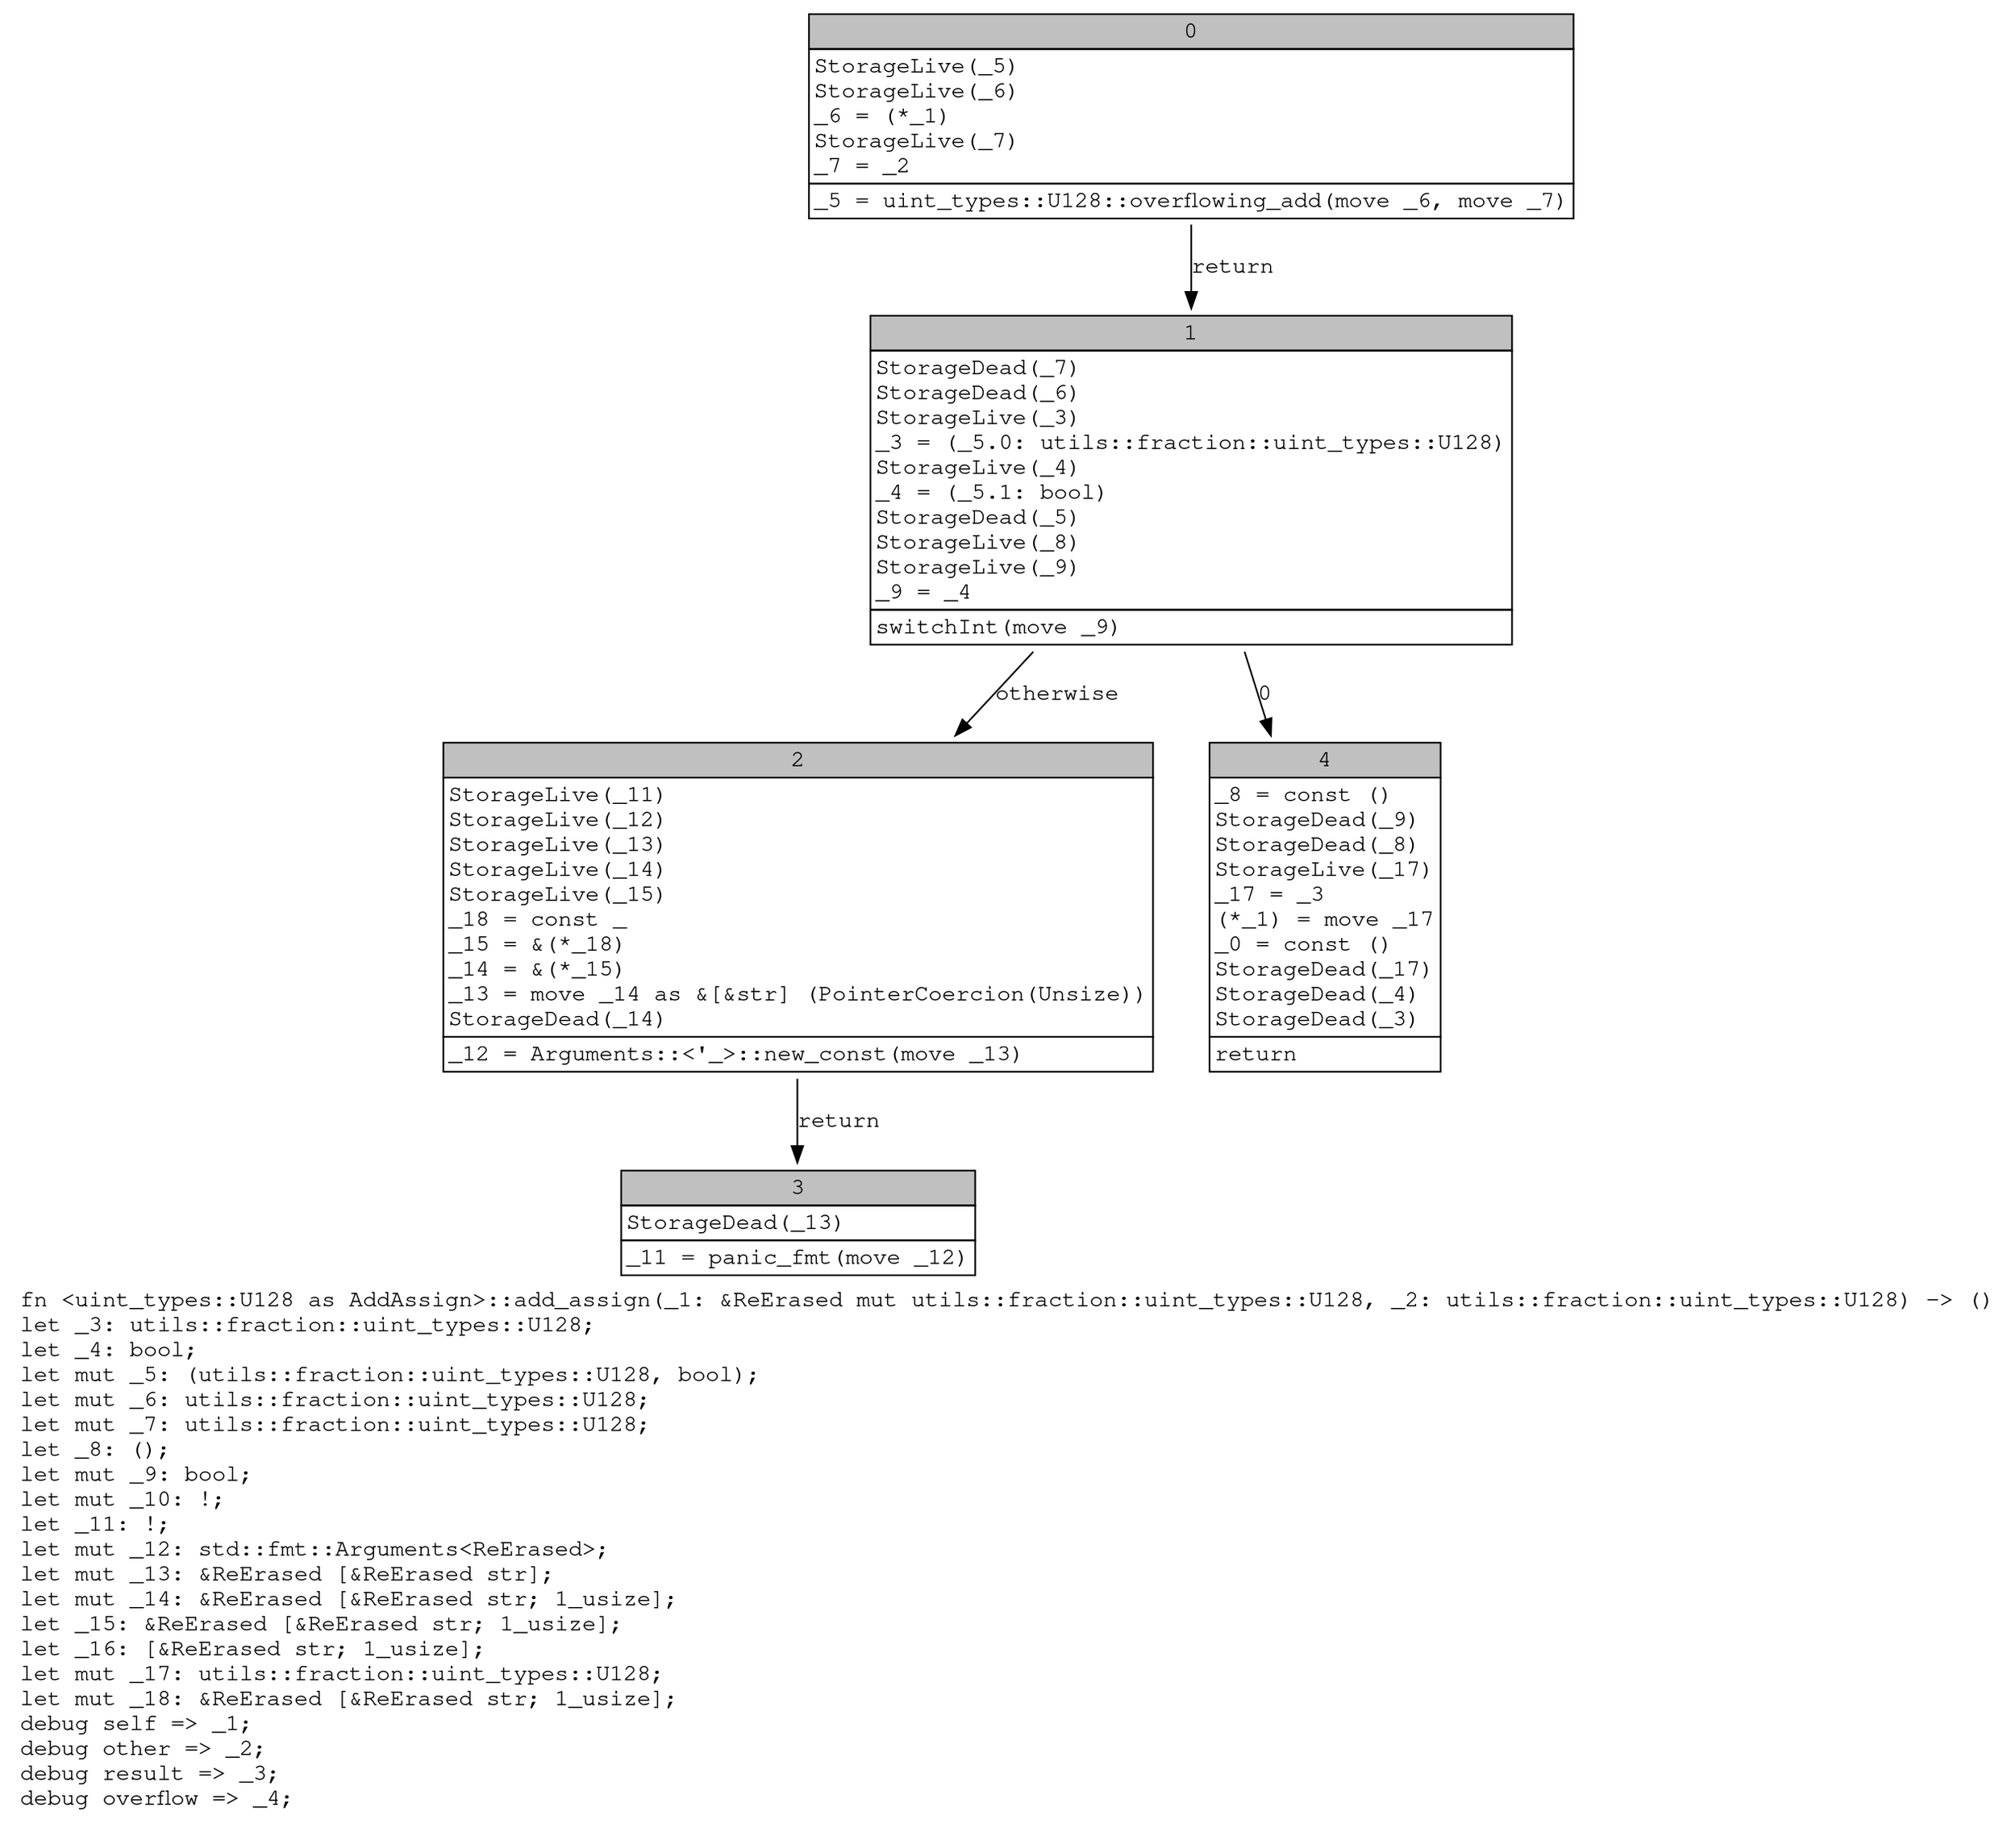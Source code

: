digraph Mir_0_11983 {
    graph [fontname="Courier, monospace"];
    node [fontname="Courier, monospace"];
    edge [fontname="Courier, monospace"];
    label=<fn &lt;uint_types::U128 as AddAssign&gt;::add_assign(_1: &amp;ReErased mut utils::fraction::uint_types::U128, _2: utils::fraction::uint_types::U128) -&gt; ()<br align="left"/>let _3: utils::fraction::uint_types::U128;<br align="left"/>let _4: bool;<br align="left"/>let mut _5: (utils::fraction::uint_types::U128, bool);<br align="left"/>let mut _6: utils::fraction::uint_types::U128;<br align="left"/>let mut _7: utils::fraction::uint_types::U128;<br align="left"/>let _8: ();<br align="left"/>let mut _9: bool;<br align="left"/>let mut _10: !;<br align="left"/>let _11: !;<br align="left"/>let mut _12: std::fmt::Arguments&lt;ReErased&gt;;<br align="left"/>let mut _13: &amp;ReErased [&amp;ReErased str];<br align="left"/>let mut _14: &amp;ReErased [&amp;ReErased str; 1_usize];<br align="left"/>let _15: &amp;ReErased [&amp;ReErased str; 1_usize];<br align="left"/>let _16: [&amp;ReErased str; 1_usize];<br align="left"/>let mut _17: utils::fraction::uint_types::U128;<br align="left"/>let mut _18: &amp;ReErased [&amp;ReErased str; 1_usize];<br align="left"/>debug self =&gt; _1;<br align="left"/>debug other =&gt; _2;<br align="left"/>debug result =&gt; _3;<br align="left"/>debug overflow =&gt; _4;<br align="left"/>>;
    bb0__0_11983 [shape="none", label=<<table border="0" cellborder="1" cellspacing="0"><tr><td bgcolor="gray" align="center" colspan="1">0</td></tr><tr><td align="left" balign="left">StorageLive(_5)<br/>StorageLive(_6)<br/>_6 = (*_1)<br/>StorageLive(_7)<br/>_7 = _2<br/></td></tr><tr><td align="left">_5 = uint_types::U128::overflowing_add(move _6, move _7)</td></tr></table>>];
    bb1__0_11983 [shape="none", label=<<table border="0" cellborder="1" cellspacing="0"><tr><td bgcolor="gray" align="center" colspan="1">1</td></tr><tr><td align="left" balign="left">StorageDead(_7)<br/>StorageDead(_6)<br/>StorageLive(_3)<br/>_3 = (_5.0: utils::fraction::uint_types::U128)<br/>StorageLive(_4)<br/>_4 = (_5.1: bool)<br/>StorageDead(_5)<br/>StorageLive(_8)<br/>StorageLive(_9)<br/>_9 = _4<br/></td></tr><tr><td align="left">switchInt(move _9)</td></tr></table>>];
    bb2__0_11983 [shape="none", label=<<table border="0" cellborder="1" cellspacing="0"><tr><td bgcolor="gray" align="center" colspan="1">2</td></tr><tr><td align="left" balign="left">StorageLive(_11)<br/>StorageLive(_12)<br/>StorageLive(_13)<br/>StorageLive(_14)<br/>StorageLive(_15)<br/>_18 = const _<br/>_15 = &amp;(*_18)<br/>_14 = &amp;(*_15)<br/>_13 = move _14 as &amp;[&amp;str] (PointerCoercion(Unsize))<br/>StorageDead(_14)<br/></td></tr><tr><td align="left">_12 = Arguments::&lt;'_&gt;::new_const(move _13)</td></tr></table>>];
    bb3__0_11983 [shape="none", label=<<table border="0" cellborder="1" cellspacing="0"><tr><td bgcolor="gray" align="center" colspan="1">3</td></tr><tr><td align="left" balign="left">StorageDead(_13)<br/></td></tr><tr><td align="left">_11 = panic_fmt(move _12)</td></tr></table>>];
    bb4__0_11983 [shape="none", label=<<table border="0" cellborder="1" cellspacing="0"><tr><td bgcolor="gray" align="center" colspan="1">4</td></tr><tr><td align="left" balign="left">_8 = const ()<br/>StorageDead(_9)<br/>StorageDead(_8)<br/>StorageLive(_17)<br/>_17 = _3<br/>(*_1) = move _17<br/>_0 = const ()<br/>StorageDead(_17)<br/>StorageDead(_4)<br/>StorageDead(_3)<br/></td></tr><tr><td align="left">return</td></tr></table>>];
    bb0__0_11983 -> bb1__0_11983 [label="return"];
    bb1__0_11983 -> bb4__0_11983 [label="0"];
    bb1__0_11983 -> bb2__0_11983 [label="otherwise"];
    bb2__0_11983 -> bb3__0_11983 [label="return"];
}
